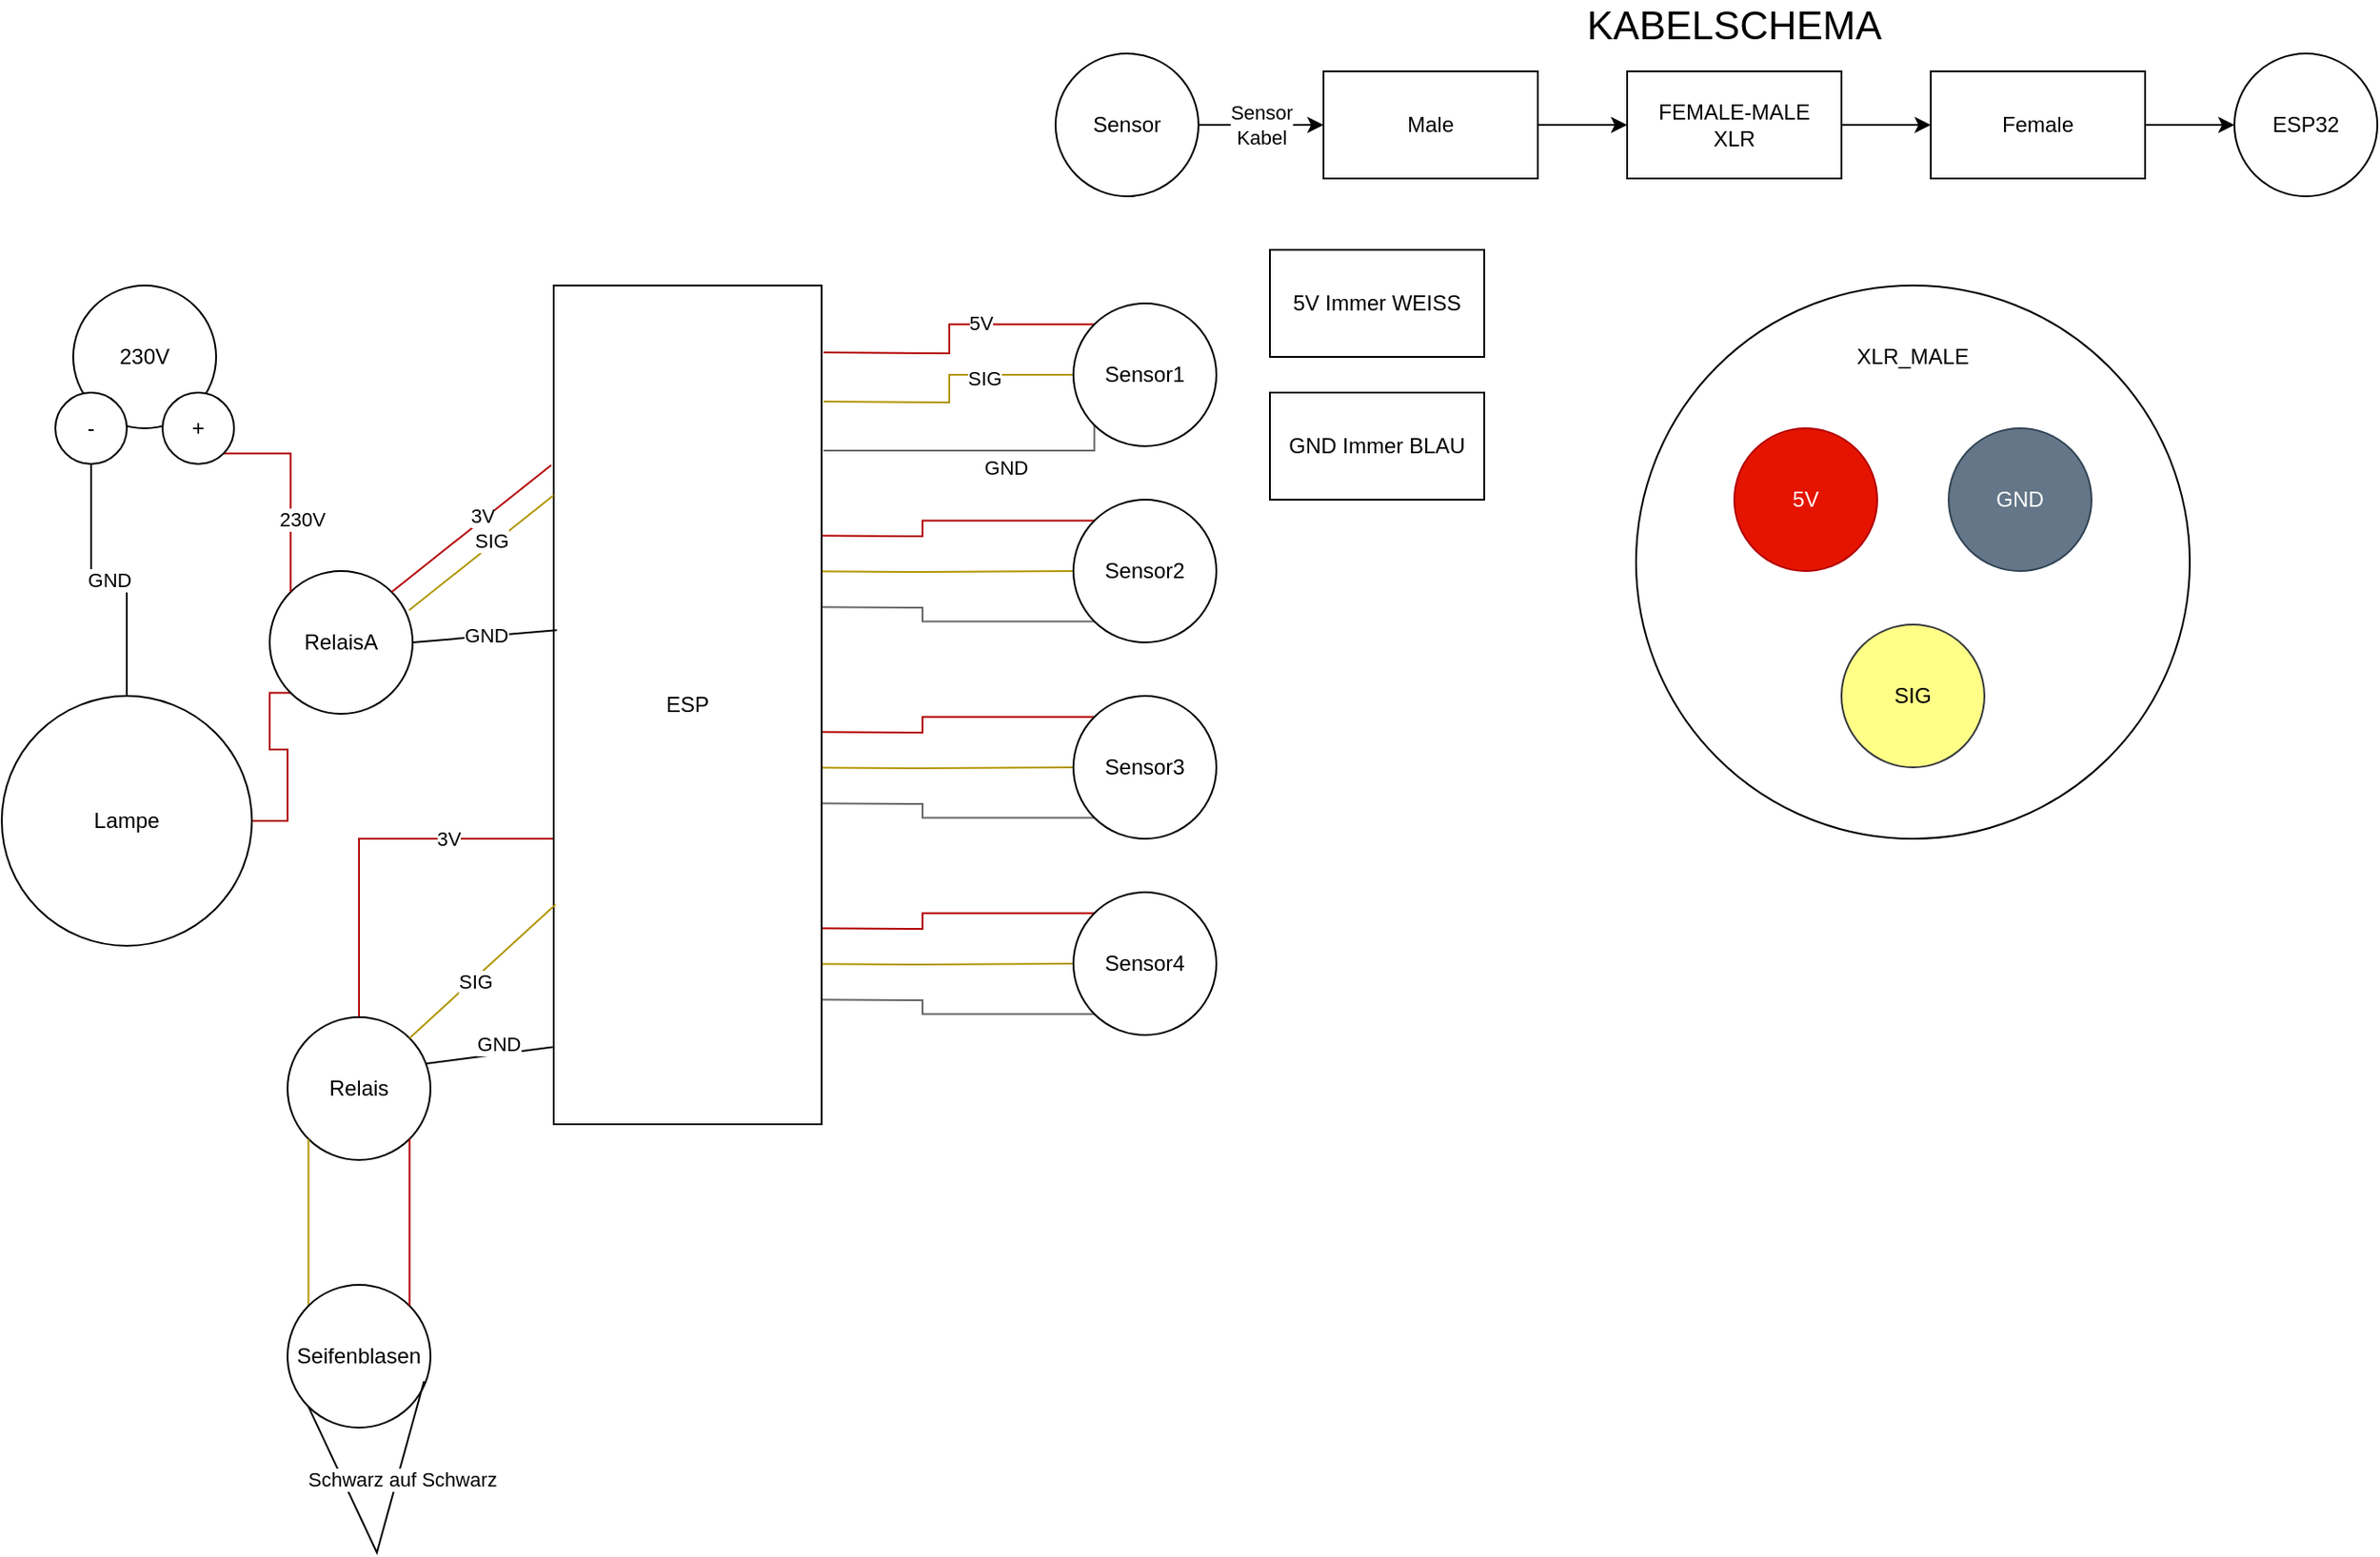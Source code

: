 <mxfile version="22.0.8" type="device">
  <diagram name="Seite-1" id="nms2S1_MkM_HfbB4ri_S">
    <mxGraphModel dx="1909" dy="1135" grid="1" gridSize="10" guides="1" tooltips="1" connect="1" arrows="1" fold="1" page="1" pageScale="1" pageWidth="827" pageHeight="1169" math="0" shadow="0">
      <root>
        <mxCell id="0" />
        <mxCell id="1" parent="0" />
        <mxCell id="BODTL4xQm9_sfh-GTBWJ-74" value="" style="ellipse;whiteSpace=wrap;html=1;aspect=fixed;" vertex="1" parent="1">
          <mxGeometry x="945" y="290" width="310" height="310" as="geometry" />
        </mxCell>
        <mxCell id="BODTL4xQm9_sfh-GTBWJ-3" style="edgeStyle=orthogonalEdgeStyle;rounded=0;orthogonalLoop=1;jettySize=auto;html=1;exitX=1;exitY=0.25;exitDx=0;exitDy=0;entryX=0;entryY=0;entryDx=0;entryDy=0;fillColor=#e51400;strokeColor=#B20000;endArrow=none;endFill=0;" edge="1" parent="1" target="BODTL4xQm9_sfh-GTBWJ-2">
          <mxGeometry relative="1" as="geometry">
            <mxPoint x="490" y="327.5" as="sourcePoint" />
          </mxGeometry>
        </mxCell>
        <mxCell id="BODTL4xQm9_sfh-GTBWJ-23" value="5V" style="edgeLabel;html=1;align=center;verticalAlign=middle;resizable=0;points=[];" vertex="1" connectable="0" parent="BODTL4xQm9_sfh-GTBWJ-3">
          <mxGeometry x="0.237" y="1" relative="1" as="geometry">
            <mxPoint as="offset" />
          </mxGeometry>
        </mxCell>
        <mxCell id="BODTL4xQm9_sfh-GTBWJ-4" style="edgeStyle=orthogonalEdgeStyle;rounded=0;orthogonalLoop=1;jettySize=auto;html=1;exitX=1;exitY=0.5;exitDx=0;exitDy=0;entryX=0;entryY=0.5;entryDx=0;entryDy=0;fillColor=#e3c800;strokeColor=#B09500;endArrow=none;endFill=0;" edge="1" parent="1" target="BODTL4xQm9_sfh-GTBWJ-2">
          <mxGeometry relative="1" as="geometry">
            <mxPoint x="490" y="355" as="sourcePoint" />
          </mxGeometry>
        </mxCell>
        <mxCell id="BODTL4xQm9_sfh-GTBWJ-25" value="SIG" style="edgeLabel;html=1;align=center;verticalAlign=middle;resizable=0;points=[];" vertex="1" connectable="0" parent="BODTL4xQm9_sfh-GTBWJ-4">
          <mxGeometry x="0.352" y="-2" relative="1" as="geometry">
            <mxPoint as="offset" />
          </mxGeometry>
        </mxCell>
        <mxCell id="BODTL4xQm9_sfh-GTBWJ-5" style="edgeStyle=orthogonalEdgeStyle;rounded=0;orthogonalLoop=1;jettySize=auto;html=1;exitX=1;exitY=0.75;exitDx=0;exitDy=0;entryX=0;entryY=1;entryDx=0;entryDy=0;fillColor=#f5f5f5;gradientColor=#b3b3b3;strokeColor=#666666;endArrow=none;endFill=0;" edge="1" parent="1" target="BODTL4xQm9_sfh-GTBWJ-2">
          <mxGeometry relative="1" as="geometry">
            <mxPoint x="490" y="382.5" as="sourcePoint" />
            <Array as="points">
              <mxPoint x="642" y="383" />
            </Array>
          </mxGeometry>
        </mxCell>
        <mxCell id="BODTL4xQm9_sfh-GTBWJ-24" value="GND" style="edgeLabel;html=1;align=center;verticalAlign=middle;resizable=0;points=[];" vertex="1" connectable="0" parent="BODTL4xQm9_sfh-GTBWJ-5">
          <mxGeometry x="0.225" y="-9" relative="1" as="geometry">
            <mxPoint as="offset" />
          </mxGeometry>
        </mxCell>
        <mxCell id="BODTL4xQm9_sfh-GTBWJ-2" value="Sensor1" style="ellipse;whiteSpace=wrap;html=1;aspect=fixed;" vertex="1" parent="1">
          <mxGeometry x="630" y="300" width="80" height="80" as="geometry" />
        </mxCell>
        <mxCell id="BODTL4xQm9_sfh-GTBWJ-6" style="edgeStyle=orthogonalEdgeStyle;rounded=0;orthogonalLoop=1;jettySize=auto;html=1;exitX=1;exitY=0.25;exitDx=0;exitDy=0;entryX=0;entryY=0;entryDx=0;entryDy=0;fillColor=#e51400;strokeColor=#B20000;endArrow=none;endFill=0;" edge="1" parent="1" target="BODTL4xQm9_sfh-GTBWJ-9">
          <mxGeometry relative="1" as="geometry">
            <mxPoint x="460" y="430" as="sourcePoint" />
          </mxGeometry>
        </mxCell>
        <mxCell id="BODTL4xQm9_sfh-GTBWJ-7" style="edgeStyle=orthogonalEdgeStyle;rounded=0;orthogonalLoop=1;jettySize=auto;html=1;exitX=1;exitY=0.5;exitDx=0;exitDy=0;entryX=0;entryY=0.5;entryDx=0;entryDy=0;fillColor=#e3c800;strokeColor=#B09500;endArrow=none;endFill=0;" edge="1" parent="1" target="BODTL4xQm9_sfh-GTBWJ-9">
          <mxGeometry relative="1" as="geometry">
            <mxPoint x="460" y="450" as="sourcePoint" />
          </mxGeometry>
        </mxCell>
        <mxCell id="BODTL4xQm9_sfh-GTBWJ-8" style="edgeStyle=orthogonalEdgeStyle;rounded=0;orthogonalLoop=1;jettySize=auto;html=1;exitX=1;exitY=0.75;exitDx=0;exitDy=0;entryX=0;entryY=1;entryDx=0;entryDy=0;fillColor=#f5f5f5;gradientColor=#b3b3b3;strokeColor=#666666;endArrow=none;endFill=0;" edge="1" parent="1" target="BODTL4xQm9_sfh-GTBWJ-9">
          <mxGeometry relative="1" as="geometry">
            <mxPoint x="460" y="470" as="sourcePoint" />
          </mxGeometry>
        </mxCell>
        <mxCell id="BODTL4xQm9_sfh-GTBWJ-9" value="Sensor2" style="ellipse;whiteSpace=wrap;html=1;aspect=fixed;" vertex="1" parent="1">
          <mxGeometry x="630" y="410" width="80" height="80" as="geometry" />
        </mxCell>
        <mxCell id="BODTL4xQm9_sfh-GTBWJ-14" style="edgeStyle=orthogonalEdgeStyle;rounded=0;orthogonalLoop=1;jettySize=auto;html=1;exitX=1;exitY=0.25;exitDx=0;exitDy=0;entryX=0;entryY=0;entryDx=0;entryDy=0;fillColor=#e51400;strokeColor=#B20000;endArrow=none;endFill=0;" edge="1" parent="1" target="BODTL4xQm9_sfh-GTBWJ-17">
          <mxGeometry relative="1" as="geometry">
            <mxPoint x="460" y="540" as="sourcePoint" />
          </mxGeometry>
        </mxCell>
        <mxCell id="BODTL4xQm9_sfh-GTBWJ-15" style="edgeStyle=orthogonalEdgeStyle;rounded=0;orthogonalLoop=1;jettySize=auto;html=1;exitX=1;exitY=0.5;exitDx=0;exitDy=0;entryX=0;entryY=0.5;entryDx=0;entryDy=0;fillColor=#e3c800;strokeColor=#B09500;endArrow=none;endFill=0;" edge="1" parent="1" target="BODTL4xQm9_sfh-GTBWJ-17">
          <mxGeometry relative="1" as="geometry">
            <mxPoint x="460" y="560" as="sourcePoint" />
          </mxGeometry>
        </mxCell>
        <mxCell id="BODTL4xQm9_sfh-GTBWJ-16" style="edgeStyle=orthogonalEdgeStyle;rounded=0;orthogonalLoop=1;jettySize=auto;html=1;exitX=1;exitY=0.75;exitDx=0;exitDy=0;entryX=0;entryY=1;entryDx=0;entryDy=0;fillColor=#f5f5f5;gradientColor=#b3b3b3;strokeColor=#666666;endArrow=none;endFill=0;" edge="1" parent="1" target="BODTL4xQm9_sfh-GTBWJ-17">
          <mxGeometry relative="1" as="geometry">
            <mxPoint x="460" y="580" as="sourcePoint" />
          </mxGeometry>
        </mxCell>
        <mxCell id="BODTL4xQm9_sfh-GTBWJ-17" value="Sensor3" style="ellipse;whiteSpace=wrap;html=1;aspect=fixed;" vertex="1" parent="1">
          <mxGeometry x="630" y="520" width="80" height="80" as="geometry" />
        </mxCell>
        <mxCell id="BODTL4xQm9_sfh-GTBWJ-18" style="edgeStyle=orthogonalEdgeStyle;rounded=0;orthogonalLoop=1;jettySize=auto;html=1;exitX=1;exitY=0.25;exitDx=0;exitDy=0;entryX=0;entryY=0;entryDx=0;entryDy=0;fillColor=#e51400;strokeColor=#B20000;endArrow=none;endFill=0;" edge="1" parent="1" target="BODTL4xQm9_sfh-GTBWJ-21">
          <mxGeometry relative="1" as="geometry">
            <mxPoint x="460" y="650" as="sourcePoint" />
          </mxGeometry>
        </mxCell>
        <mxCell id="BODTL4xQm9_sfh-GTBWJ-19" style="edgeStyle=orthogonalEdgeStyle;rounded=0;orthogonalLoop=1;jettySize=auto;html=1;exitX=1;exitY=0.5;exitDx=0;exitDy=0;entryX=0;entryY=0.5;entryDx=0;entryDy=0;fillColor=#e3c800;strokeColor=#B09500;endArrow=none;endFill=0;" edge="1" parent="1" target="BODTL4xQm9_sfh-GTBWJ-21">
          <mxGeometry relative="1" as="geometry">
            <mxPoint x="460" y="670" as="sourcePoint" />
          </mxGeometry>
        </mxCell>
        <mxCell id="BODTL4xQm9_sfh-GTBWJ-20" style="edgeStyle=orthogonalEdgeStyle;rounded=0;orthogonalLoop=1;jettySize=auto;html=1;exitX=1;exitY=0.75;exitDx=0;exitDy=0;entryX=0;entryY=1;entryDx=0;entryDy=0;fillColor=#f5f5f5;gradientColor=#b3b3b3;strokeColor=#666666;endArrow=none;endFill=0;" edge="1" parent="1" target="BODTL4xQm9_sfh-GTBWJ-21">
          <mxGeometry relative="1" as="geometry">
            <mxPoint x="460" y="690" as="sourcePoint" />
          </mxGeometry>
        </mxCell>
        <mxCell id="BODTL4xQm9_sfh-GTBWJ-21" value="Sensor4" style="ellipse;whiteSpace=wrap;html=1;aspect=fixed;" vertex="1" parent="1">
          <mxGeometry x="630" y="630" width="80" height="80" as="geometry" />
        </mxCell>
        <mxCell id="BODTL4xQm9_sfh-GTBWJ-30" style="edgeStyle=orthogonalEdgeStyle;rounded=0;orthogonalLoop=1;jettySize=auto;html=1;exitX=0;exitY=0.5;exitDx=0;exitDy=0;entryX=0.5;entryY=0;entryDx=0;entryDy=0;fillColor=#e51400;strokeColor=#B20000;endArrow=none;endFill=0;" edge="1" parent="1" source="BODTL4xQm9_sfh-GTBWJ-22" target="BODTL4xQm9_sfh-GTBWJ-26">
          <mxGeometry relative="1" as="geometry">
            <Array as="points">
              <mxPoint x="339" y="600" />
              <mxPoint x="230" y="600" />
            </Array>
          </mxGeometry>
        </mxCell>
        <mxCell id="BODTL4xQm9_sfh-GTBWJ-34" value="3V" style="edgeLabel;html=1;align=center;verticalAlign=middle;resizable=0;points=[];" vertex="1" connectable="0" parent="BODTL4xQm9_sfh-GTBWJ-30">
          <mxGeometry x="-0.586" y="2" relative="1" as="geometry">
            <mxPoint x="-61" y="16" as="offset" />
          </mxGeometry>
        </mxCell>
        <mxCell id="BODTL4xQm9_sfh-GTBWJ-22" value="ESP" style="rounded=0;whiteSpace=wrap;html=1;" vertex="1" parent="1">
          <mxGeometry x="339" y="290" width="150" height="470" as="geometry" />
        </mxCell>
        <mxCell id="BODTL4xQm9_sfh-GTBWJ-26" value="Relais" style="ellipse;whiteSpace=wrap;html=1;aspect=fixed;" vertex="1" parent="1">
          <mxGeometry x="190" y="700" width="80" height="80" as="geometry" />
        </mxCell>
        <mxCell id="BODTL4xQm9_sfh-GTBWJ-59" style="edgeStyle=orthogonalEdgeStyle;rounded=0;orthogonalLoop=1;jettySize=auto;html=1;exitX=0;exitY=0;exitDx=0;exitDy=0;entryX=0;entryY=1;entryDx=0;entryDy=0;fillColor=#e3c800;strokeColor=#B09500;endArrow=none;endFill=0;" edge="1" parent="1" source="BODTL4xQm9_sfh-GTBWJ-27" target="BODTL4xQm9_sfh-GTBWJ-26">
          <mxGeometry relative="1" as="geometry" />
        </mxCell>
        <mxCell id="BODTL4xQm9_sfh-GTBWJ-27" value="Seifenblasen" style="ellipse;whiteSpace=wrap;html=1;aspect=fixed;" vertex="1" parent="1">
          <mxGeometry x="190" y="850" width="80" height="80" as="geometry" />
        </mxCell>
        <mxCell id="BODTL4xQm9_sfh-GTBWJ-32" value="" style="endArrow=none;html=1;rounded=0;entryX=1;entryY=0;entryDx=0;entryDy=0;exitX=0.007;exitY=0.738;exitDx=0;exitDy=0;exitPerimeter=0;fillColor=#e3c800;strokeColor=#B09500;endFill=0;" edge="1" parent="1" source="BODTL4xQm9_sfh-GTBWJ-22" target="BODTL4xQm9_sfh-GTBWJ-26">
          <mxGeometry width="50" height="50" relative="1" as="geometry">
            <mxPoint x="260" y="650" as="sourcePoint" />
            <mxPoint x="310" y="600" as="targetPoint" />
          </mxGeometry>
        </mxCell>
        <mxCell id="BODTL4xQm9_sfh-GTBWJ-36" value="SIG" style="edgeLabel;html=1;align=center;verticalAlign=middle;resizable=0;points=[];" vertex="1" connectable="0" parent="BODTL4xQm9_sfh-GTBWJ-32">
          <mxGeometry x="0.12" y="1" relative="1" as="geometry">
            <mxPoint as="offset" />
          </mxGeometry>
        </mxCell>
        <mxCell id="BODTL4xQm9_sfh-GTBWJ-33" value="" style="endArrow=none;html=1;rounded=0;exitX=-0.004;exitY=0.908;exitDx=0;exitDy=0;exitPerimeter=0;entryX=0.97;entryY=0.325;entryDx=0;entryDy=0;entryPerimeter=0;endFill=0;" edge="1" parent="1" source="BODTL4xQm9_sfh-GTBWJ-22" target="BODTL4xQm9_sfh-GTBWJ-26">
          <mxGeometry width="50" height="50" relative="1" as="geometry">
            <mxPoint x="70" y="710" as="sourcePoint" />
            <mxPoint x="120" y="660" as="targetPoint" />
          </mxGeometry>
        </mxCell>
        <mxCell id="BODTL4xQm9_sfh-GTBWJ-35" value="GND" style="edgeLabel;html=1;align=center;verticalAlign=middle;resizable=0;points=[];" vertex="1" connectable="0" parent="BODTL4xQm9_sfh-GTBWJ-33">
          <mxGeometry x="-0.143" y="-6" relative="1" as="geometry">
            <mxPoint as="offset" />
          </mxGeometry>
        </mxCell>
        <mxCell id="BODTL4xQm9_sfh-GTBWJ-53" style="edgeStyle=orthogonalEdgeStyle;rounded=0;orthogonalLoop=1;jettySize=auto;html=1;exitX=0;exitY=1;exitDx=0;exitDy=0;entryX=1;entryY=0.5;entryDx=0;entryDy=0;fillColor=#e51400;strokeColor=#B20000;endArrow=none;endFill=0;" edge="1" parent="1" source="BODTL4xQm9_sfh-GTBWJ-40" target="BODTL4xQm9_sfh-GTBWJ-51">
          <mxGeometry relative="1" as="geometry">
            <Array as="points">
              <mxPoint x="180" y="518" />
              <mxPoint x="180" y="550" />
              <mxPoint x="190" y="550" />
              <mxPoint x="190" y="590" />
            </Array>
          </mxGeometry>
        </mxCell>
        <mxCell id="BODTL4xQm9_sfh-GTBWJ-40" value="RelaisA" style="ellipse;whiteSpace=wrap;html=1;aspect=fixed;" vertex="1" parent="1">
          <mxGeometry x="180" y="450" width="80" height="80" as="geometry" />
        </mxCell>
        <mxCell id="BODTL4xQm9_sfh-GTBWJ-41" value="" style="endArrow=none;html=1;rounded=0;exitX=-0.009;exitY=0.214;exitDx=0;exitDy=0;exitPerimeter=0;entryX=1;entryY=0;entryDx=0;entryDy=0;fillColor=#e51400;strokeColor=#B20000;endFill=0;" edge="1" parent="1" source="BODTL4xQm9_sfh-GTBWJ-22" target="BODTL4xQm9_sfh-GTBWJ-40">
          <mxGeometry width="50" height="50" relative="1" as="geometry">
            <mxPoint x="260" y="590" as="sourcePoint" />
            <mxPoint x="310" y="540" as="targetPoint" />
          </mxGeometry>
        </mxCell>
        <mxCell id="BODTL4xQm9_sfh-GTBWJ-43" value="3V" style="edgeLabel;html=1;align=center;verticalAlign=middle;resizable=0;points=[];" vertex="1" connectable="0" parent="BODTL4xQm9_sfh-GTBWJ-41">
          <mxGeometry x="-0.16" y="-2" relative="1" as="geometry">
            <mxPoint as="offset" />
          </mxGeometry>
        </mxCell>
        <mxCell id="BODTL4xQm9_sfh-GTBWJ-42" value="" style="endArrow=none;html=1;rounded=0;exitX=0.012;exitY=0.411;exitDx=0;exitDy=0;exitPerimeter=0;entryX=1;entryY=0.5;entryDx=0;entryDy=0;endFill=0;" edge="1" parent="1" source="BODTL4xQm9_sfh-GTBWJ-22" target="BODTL4xQm9_sfh-GTBWJ-40">
          <mxGeometry width="50" height="50" relative="1" as="geometry">
            <mxPoint x="348" y="401" as="sourcePoint" />
            <mxPoint x="258" y="472" as="targetPoint" />
          </mxGeometry>
        </mxCell>
        <mxCell id="BODTL4xQm9_sfh-GTBWJ-44" value="GND" style="edgeLabel;html=1;align=center;verticalAlign=middle;resizable=0;points=[];" vertex="1" connectable="0" parent="BODTL4xQm9_sfh-GTBWJ-42">
          <mxGeometry x="-0.007" y="-1" relative="1" as="geometry">
            <mxPoint as="offset" />
          </mxGeometry>
        </mxCell>
        <mxCell id="BODTL4xQm9_sfh-GTBWJ-45" value="" style="endArrow=none;html=1;rounded=0;exitX=0;exitY=0.25;exitDx=0;exitDy=0;entryX=1;entryY=0;entryDx=0;entryDy=0;fillColor=#e3c800;strokeColor=#B09500;endFill=0;" edge="1" parent="1" source="BODTL4xQm9_sfh-GTBWJ-22">
          <mxGeometry width="50" height="50" relative="1" as="geometry">
            <mxPoint x="348" y="401" as="sourcePoint" />
            <mxPoint x="258" y="472" as="targetPoint" />
          </mxGeometry>
        </mxCell>
        <mxCell id="BODTL4xQm9_sfh-GTBWJ-46" value="SIG" style="edgeLabel;html=1;align=center;verticalAlign=middle;resizable=0;points=[];" vertex="1" connectable="0" parent="BODTL4xQm9_sfh-GTBWJ-45">
          <mxGeometry x="-0.16" y="-2" relative="1" as="geometry">
            <mxPoint as="offset" />
          </mxGeometry>
        </mxCell>
        <mxCell id="BODTL4xQm9_sfh-GTBWJ-48" value="230V" style="ellipse;whiteSpace=wrap;html=1;aspect=fixed;" vertex="1" parent="1">
          <mxGeometry x="70" y="290" width="80" height="80" as="geometry" />
        </mxCell>
        <mxCell id="BODTL4xQm9_sfh-GTBWJ-55" value="GND" style="edgeStyle=orthogonalEdgeStyle;rounded=0;orthogonalLoop=1;jettySize=auto;html=1;exitX=0.5;exitY=1;exitDx=0;exitDy=0;entryX=0.5;entryY=0;entryDx=0;entryDy=0;endArrow=none;endFill=0;" edge="1" parent="1" source="BODTL4xQm9_sfh-GTBWJ-49" target="BODTL4xQm9_sfh-GTBWJ-51">
          <mxGeometry relative="1" as="geometry" />
        </mxCell>
        <mxCell id="BODTL4xQm9_sfh-GTBWJ-49" value="-" style="ellipse;whiteSpace=wrap;html=1;aspect=fixed;" vertex="1" parent="1">
          <mxGeometry x="60" y="350" width="40" height="40" as="geometry" />
        </mxCell>
        <mxCell id="BODTL4xQm9_sfh-GTBWJ-52" style="edgeStyle=orthogonalEdgeStyle;rounded=0;orthogonalLoop=1;jettySize=auto;html=1;exitX=1;exitY=1;exitDx=0;exitDy=0;entryX=0;entryY=0;entryDx=0;entryDy=0;fillColor=#e51400;strokeColor=#B20000;endArrow=none;endFill=0;" edge="1" parent="1" source="BODTL4xQm9_sfh-GTBWJ-50" target="BODTL4xQm9_sfh-GTBWJ-40">
          <mxGeometry relative="1" as="geometry" />
        </mxCell>
        <mxCell id="BODTL4xQm9_sfh-GTBWJ-54" value="230V" style="edgeLabel;html=1;align=center;verticalAlign=middle;resizable=0;points=[];" vertex="1" connectable="0" parent="BODTL4xQm9_sfh-GTBWJ-52">
          <mxGeometry x="0.283" y="6" relative="1" as="geometry">
            <mxPoint as="offset" />
          </mxGeometry>
        </mxCell>
        <mxCell id="BODTL4xQm9_sfh-GTBWJ-50" value="+" style="ellipse;whiteSpace=wrap;html=1;aspect=fixed;" vertex="1" parent="1">
          <mxGeometry x="120" y="350" width="40" height="40" as="geometry" />
        </mxCell>
        <mxCell id="BODTL4xQm9_sfh-GTBWJ-51" value="Lampe" style="ellipse;whiteSpace=wrap;html=1;aspect=fixed;" vertex="1" parent="1">
          <mxGeometry x="30" y="520" width="140" height="140" as="geometry" />
        </mxCell>
        <mxCell id="BODTL4xQm9_sfh-GTBWJ-56" value="" style="endArrow=none;html=1;rounded=0;exitX=0;exitY=1;exitDx=0;exitDy=0;entryX=0.955;entryY=0.675;entryDx=0;entryDy=0;entryPerimeter=0;" edge="1" parent="1" source="BODTL4xQm9_sfh-GTBWJ-27" target="BODTL4xQm9_sfh-GTBWJ-27">
          <mxGeometry width="50" height="50" relative="1" as="geometry">
            <mxPoint x="250" y="850" as="sourcePoint" />
            <mxPoint x="300" y="800" as="targetPoint" />
            <Array as="points">
              <mxPoint x="240" y="1000" />
            </Array>
          </mxGeometry>
        </mxCell>
        <mxCell id="BODTL4xQm9_sfh-GTBWJ-57" value="Schwarz auf Schwarz" style="edgeLabel;html=1;align=center;verticalAlign=middle;resizable=0;points=[];" vertex="1" connectable="0" parent="BODTL4xQm9_sfh-GTBWJ-56">
          <mxGeometry x="0.411" y="-2" relative="1" as="geometry">
            <mxPoint as="offset" />
          </mxGeometry>
        </mxCell>
        <mxCell id="BODTL4xQm9_sfh-GTBWJ-58" value="" style="endArrow=none;html=1;rounded=0;exitX=1;exitY=0;exitDx=0;exitDy=0;entryX=1;entryY=1;entryDx=0;entryDy=0;endFill=0;fillColor=#e51400;strokeColor=#B20000;" edge="1" parent="1" source="BODTL4xQm9_sfh-GTBWJ-27" target="BODTL4xQm9_sfh-GTBWJ-26">
          <mxGeometry width="50" height="50" relative="1" as="geometry">
            <mxPoint x="250" y="810" as="sourcePoint" />
            <mxPoint x="300" y="760" as="targetPoint" />
          </mxGeometry>
        </mxCell>
        <mxCell id="BODTL4xQm9_sfh-GTBWJ-60" value="5V Immer WEISS" style="rounded=0;whiteSpace=wrap;html=1;" vertex="1" parent="1">
          <mxGeometry x="740" y="270" width="120" height="60" as="geometry" />
        </mxCell>
        <mxCell id="BODTL4xQm9_sfh-GTBWJ-61" value="GND Immer BLAU" style="rounded=0;whiteSpace=wrap;html=1;" vertex="1" parent="1">
          <mxGeometry x="740" y="350" width="120" height="60" as="geometry" />
        </mxCell>
        <mxCell id="BODTL4xQm9_sfh-GTBWJ-62" value="Sensor&lt;br&gt;Kabel" style="edgeStyle=orthogonalEdgeStyle;rounded=0;orthogonalLoop=1;jettySize=auto;html=1;exitX=1;exitY=0.5;exitDx=0;exitDy=0;entryX=0;entryY=0.5;entryDx=0;entryDy=0;" edge="1" parent="1" source="BODTL4xQm9_sfh-GTBWJ-63" target="BODTL4xQm9_sfh-GTBWJ-64">
          <mxGeometry relative="1" as="geometry" />
        </mxCell>
        <mxCell id="BODTL4xQm9_sfh-GTBWJ-63" value="Sensor" style="ellipse;whiteSpace=wrap;html=1;aspect=fixed;" vertex="1" parent="1">
          <mxGeometry x="620" y="160" width="80" height="80" as="geometry" />
        </mxCell>
        <mxCell id="BODTL4xQm9_sfh-GTBWJ-67" style="edgeStyle=orthogonalEdgeStyle;rounded=0;orthogonalLoop=1;jettySize=auto;html=1;exitX=1;exitY=0.5;exitDx=0;exitDy=0;entryX=0;entryY=0.5;entryDx=0;entryDy=0;" edge="1" parent="1" source="BODTL4xQm9_sfh-GTBWJ-64" target="BODTL4xQm9_sfh-GTBWJ-66">
          <mxGeometry relative="1" as="geometry" />
        </mxCell>
        <mxCell id="BODTL4xQm9_sfh-GTBWJ-64" value="Male" style="rounded=0;whiteSpace=wrap;html=1;" vertex="1" parent="1">
          <mxGeometry x="770" y="170" width="120" height="60" as="geometry" />
        </mxCell>
        <mxCell id="BODTL4xQm9_sfh-GTBWJ-70" style="edgeStyle=orthogonalEdgeStyle;rounded=0;orthogonalLoop=1;jettySize=auto;html=1;exitX=1;exitY=0.5;exitDx=0;exitDy=0;entryX=0;entryY=0.5;entryDx=0;entryDy=0;" edge="1" parent="1" source="BODTL4xQm9_sfh-GTBWJ-65" target="BODTL4xQm9_sfh-GTBWJ-69">
          <mxGeometry relative="1" as="geometry" />
        </mxCell>
        <mxCell id="BODTL4xQm9_sfh-GTBWJ-65" value="Female" style="rounded=0;whiteSpace=wrap;html=1;" vertex="1" parent="1">
          <mxGeometry x="1110" y="170" width="120" height="60" as="geometry" />
        </mxCell>
        <mxCell id="BODTL4xQm9_sfh-GTBWJ-68" style="edgeStyle=orthogonalEdgeStyle;rounded=0;orthogonalLoop=1;jettySize=auto;html=1;exitX=1;exitY=0.5;exitDx=0;exitDy=0;entryX=0;entryY=0.5;entryDx=0;entryDy=0;" edge="1" parent="1" source="BODTL4xQm9_sfh-GTBWJ-66" target="BODTL4xQm9_sfh-GTBWJ-65">
          <mxGeometry relative="1" as="geometry" />
        </mxCell>
        <mxCell id="BODTL4xQm9_sfh-GTBWJ-66" value="FEMALE-MALE&lt;br&gt;XLR" style="rounded=0;whiteSpace=wrap;html=1;" vertex="1" parent="1">
          <mxGeometry x="940" y="170" width="120" height="60" as="geometry" />
        </mxCell>
        <mxCell id="BODTL4xQm9_sfh-GTBWJ-69" value="ESP32" style="ellipse;whiteSpace=wrap;html=1;aspect=fixed;" vertex="1" parent="1">
          <mxGeometry x="1280" y="160" width="80" height="80" as="geometry" />
        </mxCell>
        <mxCell id="BODTL4xQm9_sfh-GTBWJ-71" value="5V" style="ellipse;whiteSpace=wrap;html=1;aspect=fixed;fillColor=#e51400;fontColor=#ffffff;strokeColor=#B20000;" vertex="1" parent="1">
          <mxGeometry x="1000" y="370" width="80" height="80" as="geometry" />
        </mxCell>
        <mxCell id="BODTL4xQm9_sfh-GTBWJ-72" value="&lt;font color=&quot;#ffffff&quot;&gt;GND&lt;/font&gt;" style="ellipse;whiteSpace=wrap;html=1;aspect=fixed;fillColor=#647687;fontColor=#ffffff;strokeColor=#314354;" vertex="1" parent="1">
          <mxGeometry x="1120" y="370" width="80" height="80" as="geometry" />
        </mxCell>
        <mxCell id="BODTL4xQm9_sfh-GTBWJ-73" value="SIG" style="ellipse;whiteSpace=wrap;html=1;aspect=fixed;fillColor=#ffff88;strokeColor=#36393d;" vertex="1" parent="1">
          <mxGeometry x="1060" y="480" width="80" height="80" as="geometry" />
        </mxCell>
        <mxCell id="BODTL4xQm9_sfh-GTBWJ-75" value="XLR_MALE" style="text;html=1;strokeColor=none;fillColor=none;align=center;verticalAlign=middle;whiteSpace=wrap;rounded=0;" vertex="1" parent="1">
          <mxGeometry x="1060" y="315" width="80" height="30" as="geometry" />
        </mxCell>
        <mxCell id="BODTL4xQm9_sfh-GTBWJ-76" value="&lt;font style=&quot;font-size: 22px;&quot;&gt;KABELSCHEMA&lt;/font&gt;" style="text;html=1;strokeColor=none;fillColor=none;align=center;verticalAlign=middle;whiteSpace=wrap;rounded=0;" vertex="1" parent="1">
          <mxGeometry x="970" y="130" width="60" height="30" as="geometry" />
        </mxCell>
      </root>
    </mxGraphModel>
  </diagram>
</mxfile>
